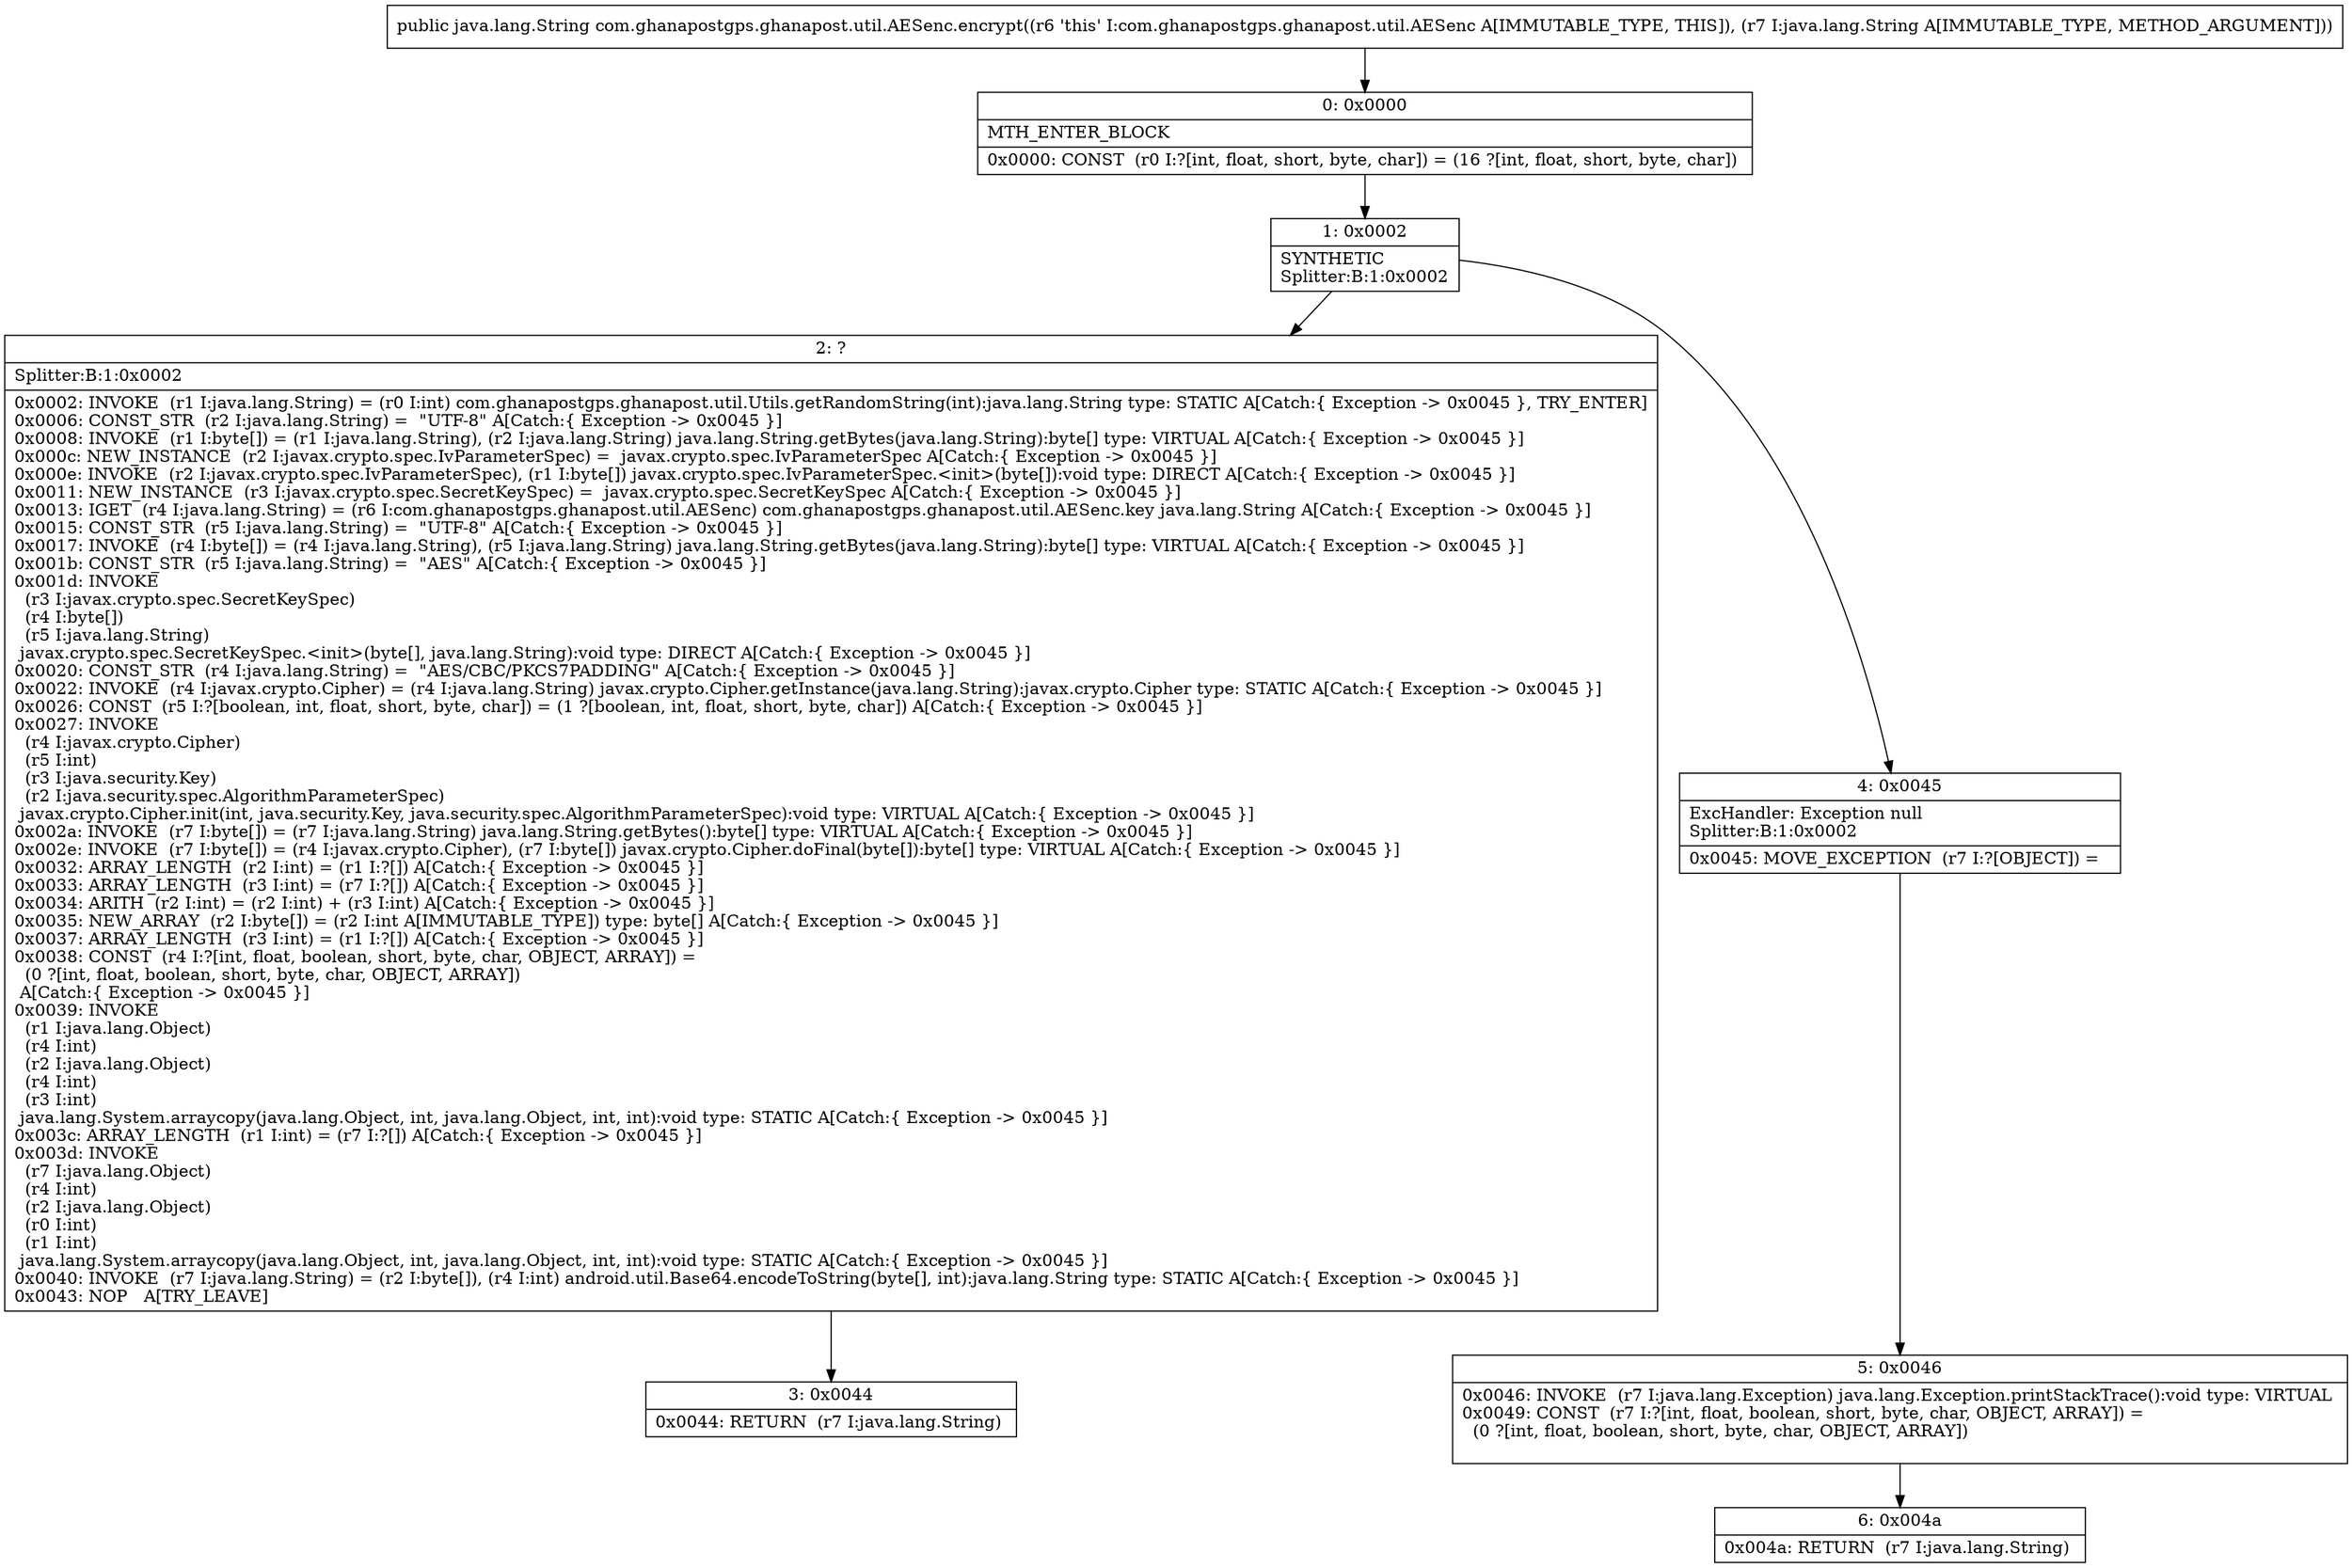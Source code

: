 digraph "CFG forcom.ghanapostgps.ghanapost.util.AESenc.encrypt(Ljava\/lang\/String;)Ljava\/lang\/String;" {
Node_0 [shape=record,label="{0\:\ 0x0000|MTH_ENTER_BLOCK\l|0x0000: CONST  (r0 I:?[int, float, short, byte, char]) = (16 ?[int, float, short, byte, char]) \l}"];
Node_1 [shape=record,label="{1\:\ 0x0002|SYNTHETIC\lSplitter:B:1:0x0002\l}"];
Node_2 [shape=record,label="{2\:\ ?|Splitter:B:1:0x0002\l|0x0002: INVOKE  (r1 I:java.lang.String) = (r0 I:int) com.ghanapostgps.ghanapost.util.Utils.getRandomString(int):java.lang.String type: STATIC A[Catch:\{ Exception \-\> 0x0045 \}, TRY_ENTER]\l0x0006: CONST_STR  (r2 I:java.lang.String) =  \"UTF\-8\" A[Catch:\{ Exception \-\> 0x0045 \}]\l0x0008: INVOKE  (r1 I:byte[]) = (r1 I:java.lang.String), (r2 I:java.lang.String) java.lang.String.getBytes(java.lang.String):byte[] type: VIRTUAL A[Catch:\{ Exception \-\> 0x0045 \}]\l0x000c: NEW_INSTANCE  (r2 I:javax.crypto.spec.IvParameterSpec) =  javax.crypto.spec.IvParameterSpec A[Catch:\{ Exception \-\> 0x0045 \}]\l0x000e: INVOKE  (r2 I:javax.crypto.spec.IvParameterSpec), (r1 I:byte[]) javax.crypto.spec.IvParameterSpec.\<init\>(byte[]):void type: DIRECT A[Catch:\{ Exception \-\> 0x0045 \}]\l0x0011: NEW_INSTANCE  (r3 I:javax.crypto.spec.SecretKeySpec) =  javax.crypto.spec.SecretKeySpec A[Catch:\{ Exception \-\> 0x0045 \}]\l0x0013: IGET  (r4 I:java.lang.String) = (r6 I:com.ghanapostgps.ghanapost.util.AESenc) com.ghanapostgps.ghanapost.util.AESenc.key java.lang.String A[Catch:\{ Exception \-\> 0x0045 \}]\l0x0015: CONST_STR  (r5 I:java.lang.String) =  \"UTF\-8\" A[Catch:\{ Exception \-\> 0x0045 \}]\l0x0017: INVOKE  (r4 I:byte[]) = (r4 I:java.lang.String), (r5 I:java.lang.String) java.lang.String.getBytes(java.lang.String):byte[] type: VIRTUAL A[Catch:\{ Exception \-\> 0x0045 \}]\l0x001b: CONST_STR  (r5 I:java.lang.String) =  \"AES\" A[Catch:\{ Exception \-\> 0x0045 \}]\l0x001d: INVOKE  \l  (r3 I:javax.crypto.spec.SecretKeySpec)\l  (r4 I:byte[])\l  (r5 I:java.lang.String)\l javax.crypto.spec.SecretKeySpec.\<init\>(byte[], java.lang.String):void type: DIRECT A[Catch:\{ Exception \-\> 0x0045 \}]\l0x0020: CONST_STR  (r4 I:java.lang.String) =  \"AES\/CBC\/PKCS7PADDING\" A[Catch:\{ Exception \-\> 0x0045 \}]\l0x0022: INVOKE  (r4 I:javax.crypto.Cipher) = (r4 I:java.lang.String) javax.crypto.Cipher.getInstance(java.lang.String):javax.crypto.Cipher type: STATIC A[Catch:\{ Exception \-\> 0x0045 \}]\l0x0026: CONST  (r5 I:?[boolean, int, float, short, byte, char]) = (1 ?[boolean, int, float, short, byte, char]) A[Catch:\{ Exception \-\> 0x0045 \}]\l0x0027: INVOKE  \l  (r4 I:javax.crypto.Cipher)\l  (r5 I:int)\l  (r3 I:java.security.Key)\l  (r2 I:java.security.spec.AlgorithmParameterSpec)\l javax.crypto.Cipher.init(int, java.security.Key, java.security.spec.AlgorithmParameterSpec):void type: VIRTUAL A[Catch:\{ Exception \-\> 0x0045 \}]\l0x002a: INVOKE  (r7 I:byte[]) = (r7 I:java.lang.String) java.lang.String.getBytes():byte[] type: VIRTUAL A[Catch:\{ Exception \-\> 0x0045 \}]\l0x002e: INVOKE  (r7 I:byte[]) = (r4 I:javax.crypto.Cipher), (r7 I:byte[]) javax.crypto.Cipher.doFinal(byte[]):byte[] type: VIRTUAL A[Catch:\{ Exception \-\> 0x0045 \}]\l0x0032: ARRAY_LENGTH  (r2 I:int) = (r1 I:?[]) A[Catch:\{ Exception \-\> 0x0045 \}]\l0x0033: ARRAY_LENGTH  (r3 I:int) = (r7 I:?[]) A[Catch:\{ Exception \-\> 0x0045 \}]\l0x0034: ARITH  (r2 I:int) = (r2 I:int) + (r3 I:int) A[Catch:\{ Exception \-\> 0x0045 \}]\l0x0035: NEW_ARRAY  (r2 I:byte[]) = (r2 I:int A[IMMUTABLE_TYPE]) type: byte[] A[Catch:\{ Exception \-\> 0x0045 \}]\l0x0037: ARRAY_LENGTH  (r3 I:int) = (r1 I:?[]) A[Catch:\{ Exception \-\> 0x0045 \}]\l0x0038: CONST  (r4 I:?[int, float, boolean, short, byte, char, OBJECT, ARRAY]) = \l  (0 ?[int, float, boolean, short, byte, char, OBJECT, ARRAY])\l A[Catch:\{ Exception \-\> 0x0045 \}]\l0x0039: INVOKE  \l  (r1 I:java.lang.Object)\l  (r4 I:int)\l  (r2 I:java.lang.Object)\l  (r4 I:int)\l  (r3 I:int)\l java.lang.System.arraycopy(java.lang.Object, int, java.lang.Object, int, int):void type: STATIC A[Catch:\{ Exception \-\> 0x0045 \}]\l0x003c: ARRAY_LENGTH  (r1 I:int) = (r7 I:?[]) A[Catch:\{ Exception \-\> 0x0045 \}]\l0x003d: INVOKE  \l  (r7 I:java.lang.Object)\l  (r4 I:int)\l  (r2 I:java.lang.Object)\l  (r0 I:int)\l  (r1 I:int)\l java.lang.System.arraycopy(java.lang.Object, int, java.lang.Object, int, int):void type: STATIC A[Catch:\{ Exception \-\> 0x0045 \}]\l0x0040: INVOKE  (r7 I:java.lang.String) = (r2 I:byte[]), (r4 I:int) android.util.Base64.encodeToString(byte[], int):java.lang.String type: STATIC A[Catch:\{ Exception \-\> 0x0045 \}]\l0x0043: NOP   A[TRY_LEAVE]\l}"];
Node_3 [shape=record,label="{3\:\ 0x0044|0x0044: RETURN  (r7 I:java.lang.String) \l}"];
Node_4 [shape=record,label="{4\:\ 0x0045|ExcHandler: Exception null\lSplitter:B:1:0x0002\l|0x0045: MOVE_EXCEPTION  (r7 I:?[OBJECT]) =  \l}"];
Node_5 [shape=record,label="{5\:\ 0x0046|0x0046: INVOKE  (r7 I:java.lang.Exception) java.lang.Exception.printStackTrace():void type: VIRTUAL \l0x0049: CONST  (r7 I:?[int, float, boolean, short, byte, char, OBJECT, ARRAY]) = \l  (0 ?[int, float, boolean, short, byte, char, OBJECT, ARRAY])\l \l}"];
Node_6 [shape=record,label="{6\:\ 0x004a|0x004a: RETURN  (r7 I:java.lang.String) \l}"];
MethodNode[shape=record,label="{public java.lang.String com.ghanapostgps.ghanapost.util.AESenc.encrypt((r6 'this' I:com.ghanapostgps.ghanapost.util.AESenc A[IMMUTABLE_TYPE, THIS]), (r7 I:java.lang.String A[IMMUTABLE_TYPE, METHOD_ARGUMENT])) }"];
MethodNode -> Node_0;
Node_0 -> Node_1;
Node_1 -> Node_2;
Node_1 -> Node_4;
Node_2 -> Node_3;
Node_4 -> Node_5;
Node_5 -> Node_6;
}

